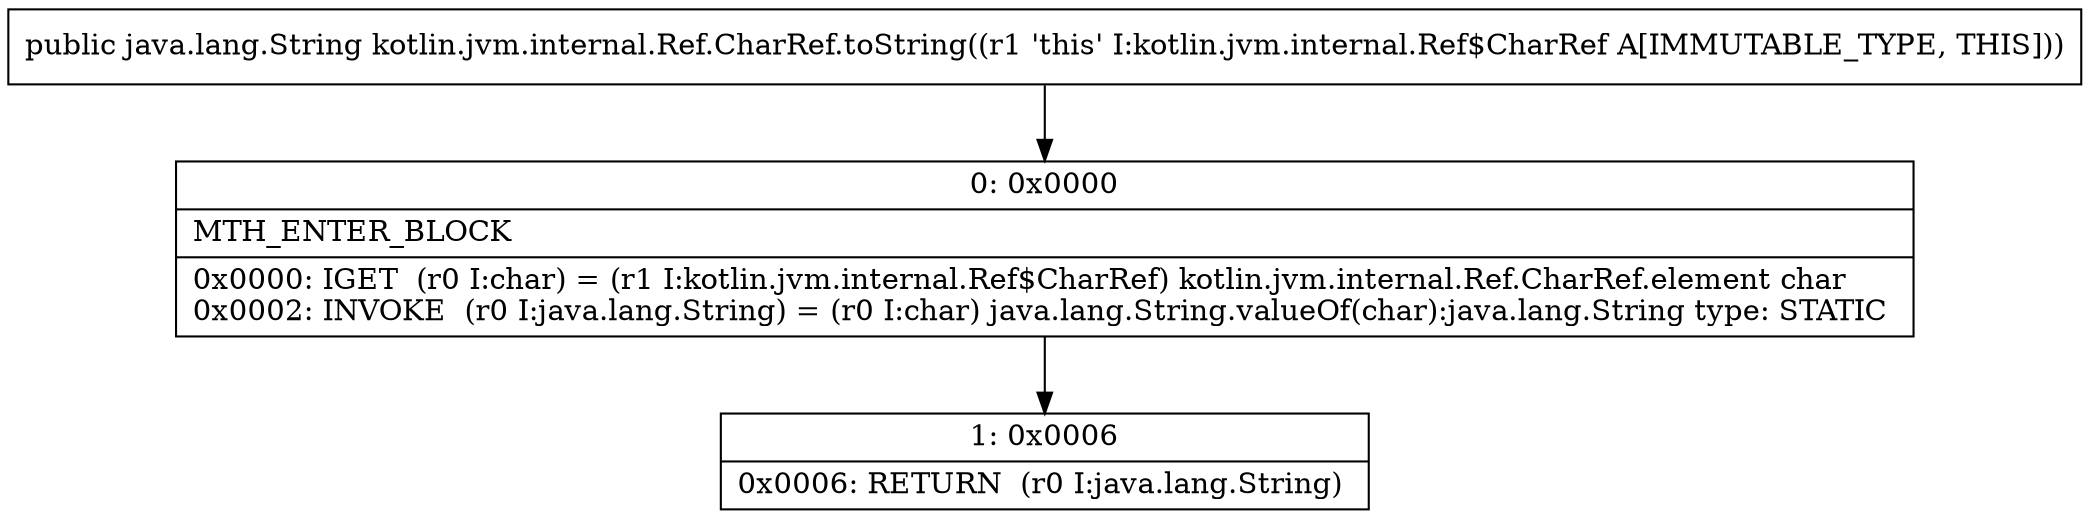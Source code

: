 digraph "CFG forkotlin.jvm.internal.Ref.CharRef.toString()Ljava\/lang\/String;" {
Node_0 [shape=record,label="{0\:\ 0x0000|MTH_ENTER_BLOCK\l|0x0000: IGET  (r0 I:char) = (r1 I:kotlin.jvm.internal.Ref$CharRef) kotlin.jvm.internal.Ref.CharRef.element char \l0x0002: INVOKE  (r0 I:java.lang.String) = (r0 I:char) java.lang.String.valueOf(char):java.lang.String type: STATIC \l}"];
Node_1 [shape=record,label="{1\:\ 0x0006|0x0006: RETURN  (r0 I:java.lang.String) \l}"];
MethodNode[shape=record,label="{public java.lang.String kotlin.jvm.internal.Ref.CharRef.toString((r1 'this' I:kotlin.jvm.internal.Ref$CharRef A[IMMUTABLE_TYPE, THIS])) }"];
MethodNode -> Node_0;
Node_0 -> Node_1;
}

